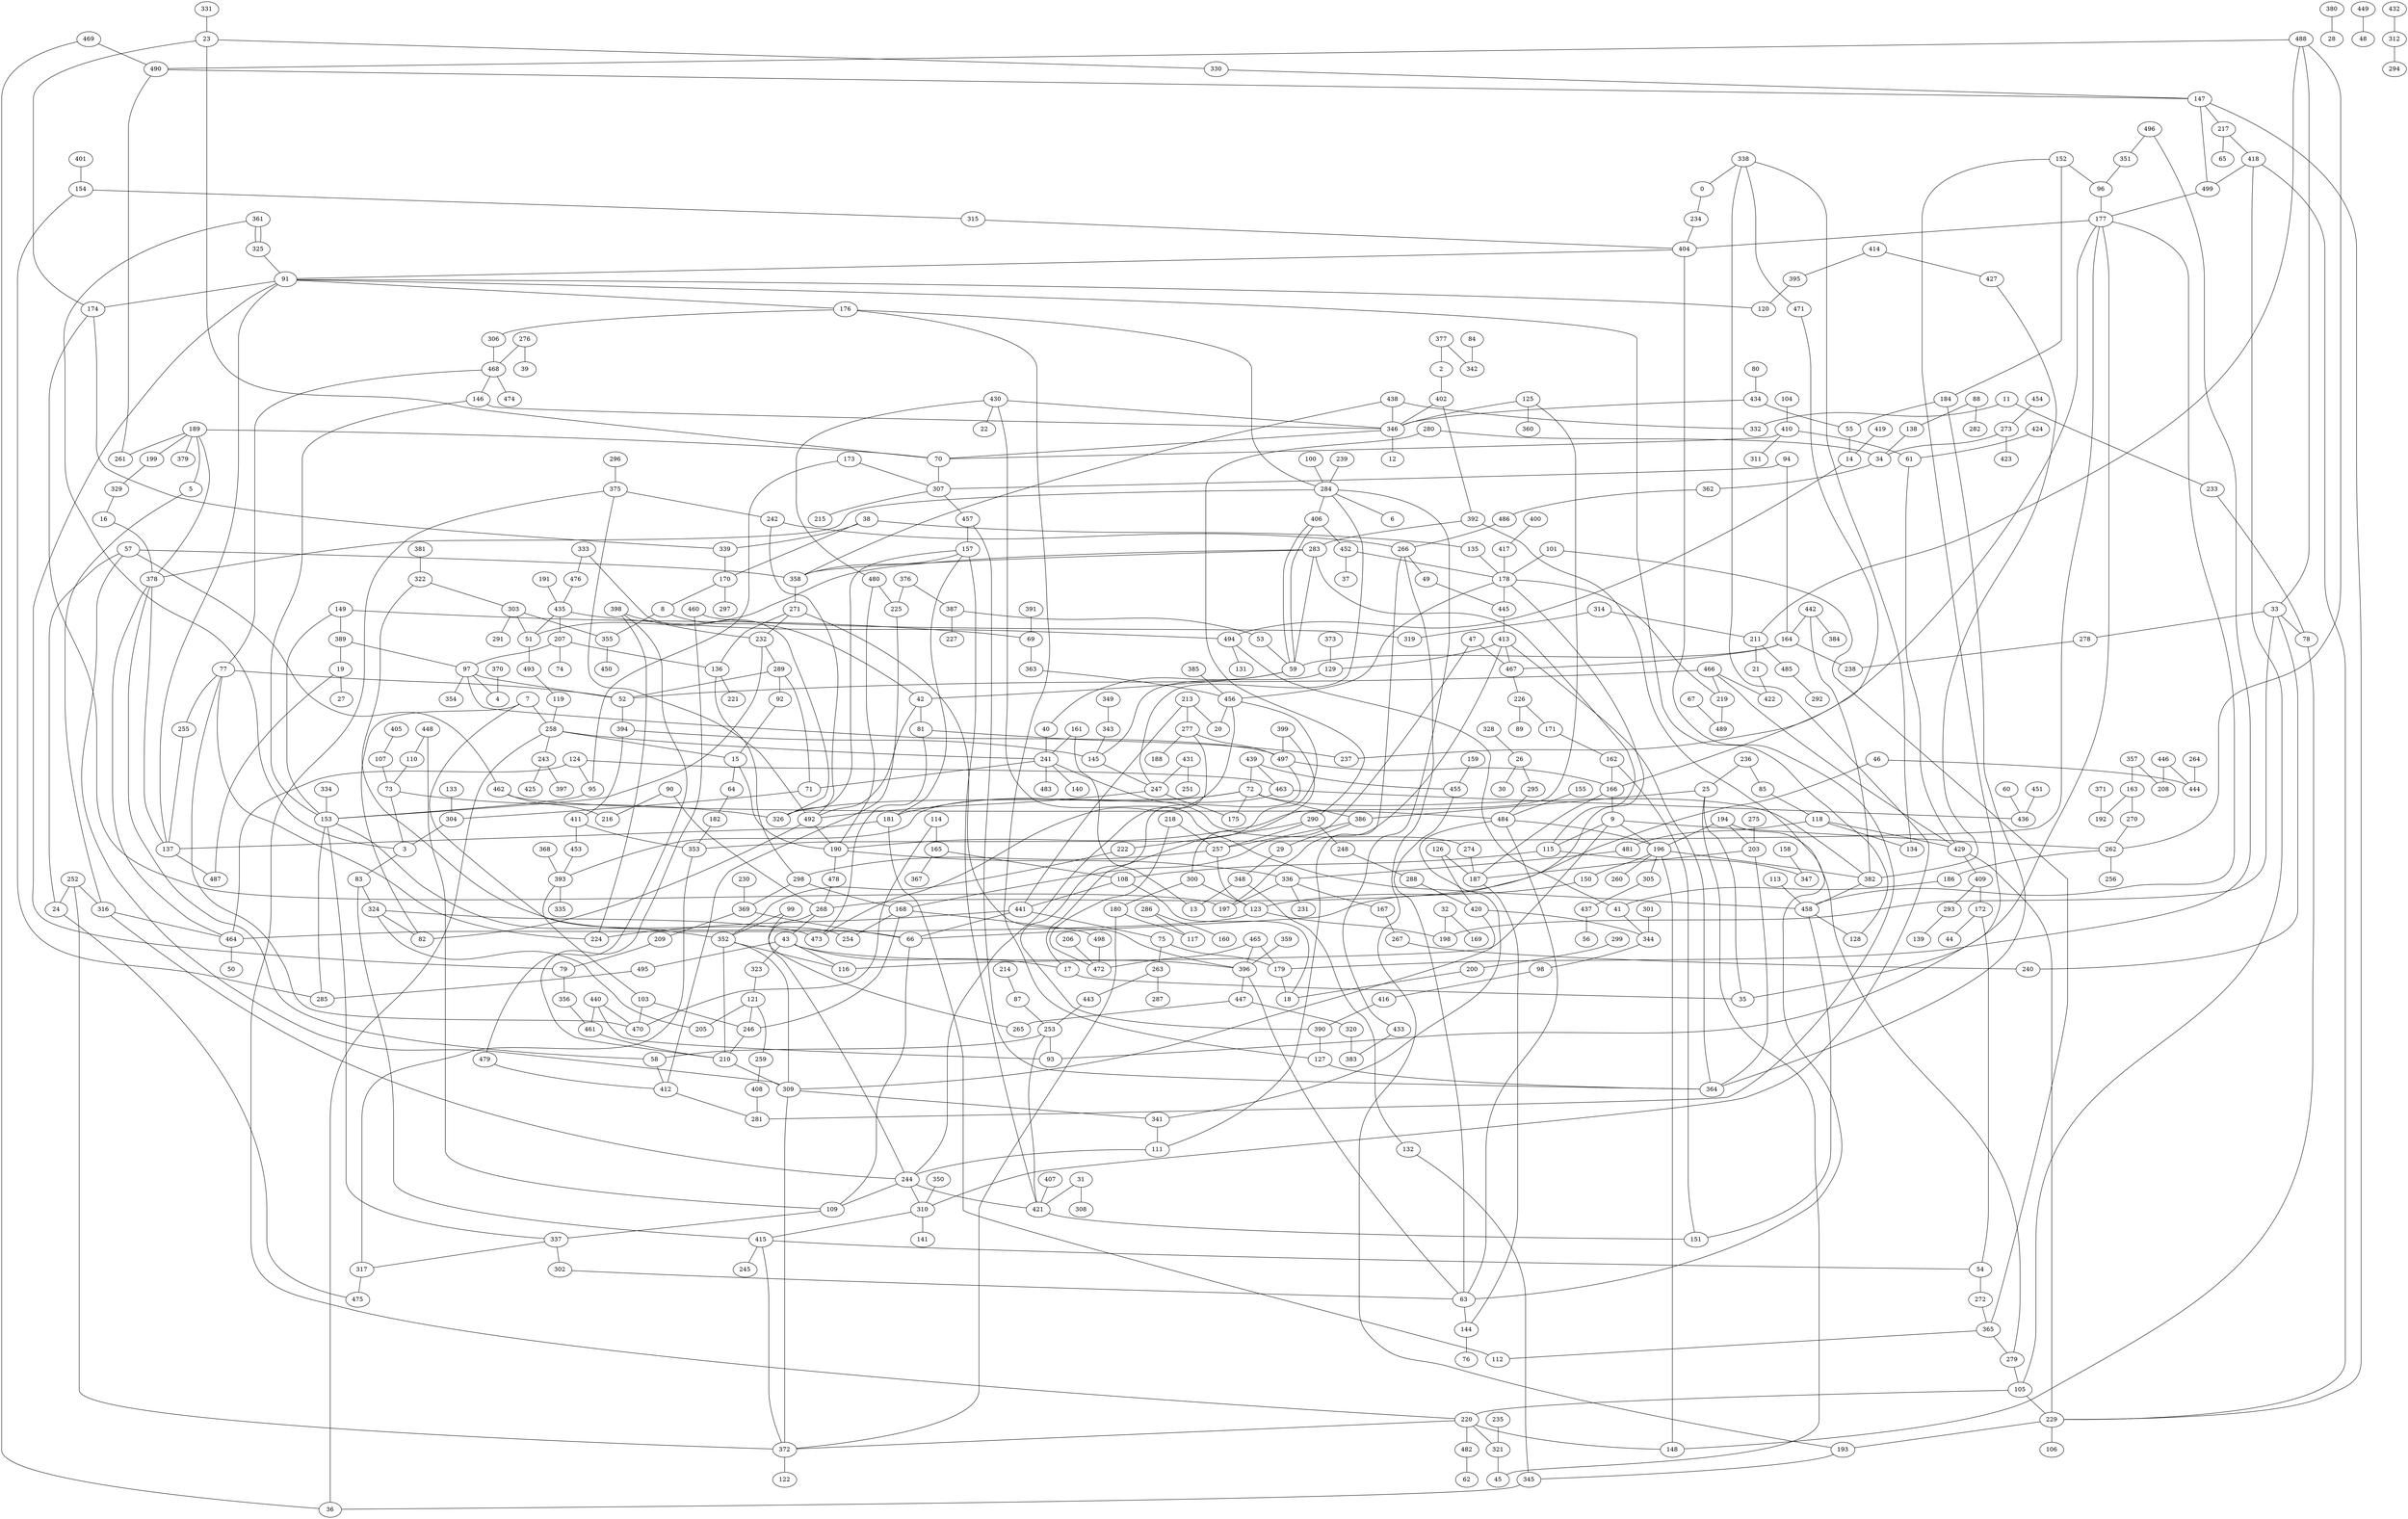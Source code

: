graph{
490 -- 261;
124 -- 95;
8 -- 42;
392 -- 63;
258 -- 243;
324 -- 205;
496 -- 351;
484 -- 63;
362 -- 486;
125 -- 346;
420 -- 344;
194 -- 203;
498 -- 472;
404 -- 91;
380 -- 28;
72 -- 386;
105 -- 229;
346 -- 70;
132 -- 345;
389 -- 19;
59 -- 40;
181 -- 112;
23 -- 330;
446 -- 444;
91 -- 120;
33 -- 198;
375 -- 220;
414 -- 395;
149 -- 153;
484 -- 341;
23 -- 70;
330 -- 147;
378 -- 58;
161 -- 13;
290 -- 257;
412 -- 281;
163 -- 192;
85 -- 118;
417 -- 178;
177 -- 458;
217 -- 65;
438 -- 358;
258 -- 36;
135 -- 178;
124 -- 464;
439 -- 72;
110 -- 73;
88 -- 138;
497 -- 166;
31 -- 421;
322 -- 66;
314 -- 211;
66 -- 178;
51 -- 493;
15 -- 190;
357 -- 163;
71 -- 304;
493 -- 119;
439 -- 455;
334 -- 153;
329 -- 16;
33 -- 78;
98 -- 416;
211 -- 21;
299 -- 200;
391 -- 69;
411 -- 353;
253 -- 93;
284 -- 6;
174 -- 339;
400 -- 417;
321 -- 45;
180 -- 372;
196 -- 305;
348 -- 13;
66 -- 109;
147 -- 217;
449 -- 48;
434 -- 55;
252 -- 316;
325 -- 361;
421 -- 151;
382 -- 458;
469 -- 490;
101 -- 365;
243 -- 425;
57 -- 24;
494 -- 131;
123 -- 464;
38 -- 170;
325 -- 91;
200 -- 18;
84 -- 342;
97 -- 354;
276 -- 468;
210 -- 309;
237 -- 177;
14 -- 494;
177 -- 353;
296 -- 375;
273 -- 34;
154 -- 315;
369 -- 66;
267 -- 240;
226 -- 171;
239 -- 284;
99 -- 265;
286 -- 160;
203 -- 187;
38 -- 135;
157 -- 358;
272 -- 365;
58 -- 412;
466 -- 52;
363 -- 456;
220 -- 482;
344 -- 98;
263 -- 443;
197 -- 174;
365 -- 279;
453 -- 393;
81 -- 473;
125 -- 190;
213 -- 20;
283 -- 358;
111 -- 244;
364 -- 413;
405 -- 107;
91 -- 174;
496 -- 179;
244 -- 310;
368 -- 393;
153 -- 337;
100 -- 284;
274 -- 187;
33 -- 278;
189 -- 378;
88 -- 282;
7 -- 258;
7 -- 254;
468 -- 77;
352 -- 210;
441 -- 75;
495 -- 285;
144 -- 76;
146 -- 153;
310 -- 141;
253 -- 421;
323 -- 121;
190 -- 478;
445 -- 413;
350 -- 310;
440 -- 93;
322 -- 303;
331 -- 23;
9 -- 116;
59 -- 406;
170 -- 297;
80 -- 434;
424 -- 61;
431 -- 251;
431 -- 247;
492 -- 82;
79 -- 356;
361 -- 3;
273 -- 423;
162 -- 166;
315 -- 404;
209 -- 79;
57 -- 358;
5 -- 316;
43 -- 396;
279 -- 105;
72 -- 181;
181 -- 137;
399 -- 497;
301 -- 344;
121 -- 259;
189 -- 379;
72 -- 382;
455 -- 63;
236 -- 85;
157 -- 421;
60 -- 436;
370 -- 4;
271 -- 396;
108 -- 441;
284 -- 406;
410 -- 61;
178 -- 445;
456 -- 20;
255 -- 137;
77 -- 52;
355 -- 450;
392 -- 283;
469 -- 36;
103 -- 246;
155 -- 484;
339 -- 170;
32 -- 198;
232 -- 153;
78 -- 148;
284 -- 433;
67 -- 489;
242 -- 266;
99 -- 352;
447 -- 265;
490 -- 147;
441 -- 66;
387 -- 53;
233 -- 78;
466 -- 429;
97 -- 52;
462 -- 216;
303 -- 291;
324 -- 473;
97 -- 497;
163 -- 270;
378 -- 137;
373 -- 129;
191 -- 435;
413 -- 129;
73 -- 3;
284 -- 247;
230 -- 369;
492 -- 190;
259 -- 408;
146 -- 346;
303 -- 51;
414 -- 427;
488 -- 262;
324 -- 82;
150 -- 123;
419 -- 14;
83 -- 324;
218 -- 257;
435 -- 494;
413 -- 197;
213 -- 277;
409 -- 293;
158 -- 347;
418 -- 105;
107 -- 73;
96 -- 177;
157 -- 181;
246 -- 210;
105 -- 220;
485 -- 292;
247 -- 492;
42 -- 492;
375 -- 242;
358 -- 271;
337 -- 317;
167 -- 267;
448 -- 110;
461 -- 210;
280 -- 290;
289 -- 92;
434 -- 346;
429 -- 409;
247 -- 175;
236 -- 25;
253 -- 58;
40 -- 241;
270 -- 262;
289 -- 71;
468 -- 146;
406 -- 59;
189 -- 261;
243 -- 397;
316 -- 464;
298 -- 369;
352 -- 116;
283 -- 115;
398 -- 224;
478 -- 268;
430 -- 458;
278 -- 238;
361 -- 325;
19 -- 27;
203 -- 364;
186 -- 41;
433 -- 383;
336 -- 231;
57 -- 309;
456 -- 17;
443 -- 253;
399 -- 300;
447 -- 320;
207 -- 97;
176 -- 306;
346 -- 12;
0 -- 234;
173 -- 307;
46 -- 444;
104 -- 410;
43 -- 323;
33 -- 240;
408 -- 281;
218 -- 472;
147 -- 499;
49 -- 445;
357 -- 208;
81 -- 237;
9 -- 115;
372 -- 122;
467 -- 226;
55 -- 14;
343 -- 145;
133 -- 304;
398 -- 479;
95 -- 153;
464 -- 50;
277 -- 244;
268 -- 244;
113 -- 458;
177 -- 404;
79 -- 91;
229 -- 418;
187 -- 144;
476 -- 435;
378 -- 464;
386 -- 29;
312 -- 294;
91 -- 176;
429 -- 229;
168 -- 246;
289 -- 52;
43 -- 116;
427 -- 382;
21 -- 422;
63 -- 144;
480 -- 225;
168 -- 498;
119 -- 258;
458 -- 128;
207 -- 136;
284 -- 378;
300 -- 123;
257 -- 123;
138 -- 34;
415 -- 245;
376 -- 387;
196 -- 260;
387 -- 227;
418 -- 499;
193 -- 345;
375 -- 492;
463 -- 393;
94 -- 164;
226 -- 89;
481 -- 336;
125 -- 360;
153 -- 285;
389 -- 97;
118 -- 481;
396 -- 447;
166 -- 187;
310 -- 415;
452 -- 37;
488 -- 33;
454 -- 273;
114 -- 470;
341 -- 111;
458 -- 151;
229 -- 147;
127 -- 364;
452 -- 178;
26 -- 30;
189 -- 5;
446 -- 208;
115 -- 347;
305 -- 437;
77 -- 224;
52 -- 394;
463 -- 436;
283 -- 51;
298 -- 168;
376 -- 225;
159 -- 455;
338 -- 134;
479 -- 412;
69 -- 363;
129 -- 145;
439 -- 463;
420 -- 309;
77 -- 255;
164 -- 238;
97 -- 4;
264 -- 444;
257 -- 298;
42 -- 81;
241 -- 140;
54 -- 272;
170 -- 8;
152 -- 93;
435 -- 51;
442 -- 382;
173 -- 95;
430 -- 480;
336 -- 197;
164 -- 467;
248 -- 288;
377 -- 2;
196 -- 150;
338 -- 0;
275 -- 203;
271 -- 232;
121 -- 246;
430 -- 346;
2 -- 402;
286 -- 117;
196 -- 382;
171 -- 162;
137 -- 487;
136 -- 298;
123 -- 198;
466 -- 219;
126 -- 187;
252 -- 24;
31 -- 308;
149 -- 69;
11 -- 233;
73 -- 326;
277 -- 188;
393 -- 335;
34 -- 362;
488 -- 211;
407 -- 421;
38 -- 339;
225 -- 412;
442 -- 384;
283 -- 59;
90 -- 216;
266 -- 49;
338 -- 310;
94 -- 307;
258 -- 241;
266 -- 111;
124 -- 463;
47 -- 467;
398 -- 232;
430 -- 22;
166 -- 9;
280 -- 34;
59 -- 42;
402 -- 392;
211 -- 485;
25 -- 386;
165 -- 367;
266 -- 193;
465 -- 396;
154 -- 285;
262 -- 256;
295 -- 484;
118 -- 429;
162 -- 151;
220 -- 372;
152 -- 96;
16 -- 378;
184 -- 364;
309 -- 372;
136 -- 221;
465 -- 472;
394 -- 411;
43 -- 495;
268 -- 43;
457 -- 157;
164 -- 59;
126 -- 420;
359 -- 396;
189 -- 70;
288 -- 420;
451 -- 436;
213 -- 441;
395 -- 120;
194 -- 279;
480 -- 190;
206 -- 472;
25 -- 45;
365 -- 112;
189 -- 199;
484 -- 196;
276 -- 39;
149 -- 389;
356 -- 461;
457 -- 364;
456 -- 473;
24 -- 475;
214 -- 87;
437 -- 56;
432 -- 312;
435 -- 207;
337 -- 302;
145 -- 247;
72 -- 175;
499 -- 177;
333 -- 326;
468 -- 474;
460 -- 210;
182 -- 353;
9 -- 196;
176 -- 127;
462 -- 484;
244 -- 421;
394 -- 145;
385 -- 456;
393 -- 103;
137 -- 91;
262 -- 186;
411 -- 453;
7 -- 82;
409 -- 172;
497 -- 390;
263 -- 287;
448 -- 109;
345 -- 36;
168 -- 254;
317 -- 475;
258 -- 15;
9 -- 262;
232 -- 289;
351 -- 96;
293 -- 139;
242 -- 492;
307 -- 457;
352 -- 309;
172 -- 54;
290 -- 248;
46 -- 268;
241 -- 71;
415 -- 54;
29 -- 348;
194 -- 196;
43 -- 17;
416 -- 390;
371 -- 192;
415 -- 372;
220 -- 148;
184 -- 55;
369 -- 209;
87 -- 253;
229 -- 193;
128 -- 91;
108 -- 18;
219 -- 489;
207 -- 74;
53 -- 59;
179 -- 18;
15 -- 64;
178 -- 219;
482 -- 62;
11 -- 332;
32 -- 169;
72 -- 326;
320 -- 383;
486 -- 266;
404 -- 281;
390 -- 127;
302 -- 63;
235 -- 321;
3 -- 83;
304 -- 3;
220 -- 321;
442 -- 164;
333 -- 476;
277 -- 497;
300 -- 180;
328 -- 26;
199 -- 329;
396 -- 63;
196 -- 148;
176 -- 284;
172 -- 44;
75 -- 179;
471 -- 166;
177 -- 35;
229 -- 106;
83 -- 415;
161 -- 241;
401 -- 154;
222 -- 352;
413 -- 467;
165 -- 108;
386 -- 257;
338 -- 471;
70 -- 307;
377 -- 342;
115 -- 108;
157 -- 326;
75 -- 263;
57 -- 462;
307 -- 215;
309 -- 341;
271 -- 136;
90 -- 268;
41 -- 344;
314 -- 319;
64 -- 182;
316 -- 244;
47 -- 168;
353 -- 317;
17 -- 35;
410 -- 70;
440 -- 461;
180 -- 117;
440 -- 470;
190 -- 336;
25 -- 35;
336 -- 167;
381 -- 322;
290 -- 222;
494 -- 41;
441 -- 224;
101 -- 178;
406 -- 452;
244 -- 109;
241 -- 274;
153 -- 352;
466 -- 422;
348 -- 132;
121 -- 205;
178 -- 456;
103 -- 470;
234 -- 404;
109 -- 337;
152 -- 184;
460 -- 319;
306 -- 468;
77 -- 470;
438 -- 346;
26 -- 295;
92 -- 15;
465 -- 179;
217 -- 418;
438 -- 332;
349 -- 343;
241 -- 483;
19 -- 487;
402 -- 346;
8 -- 355;
488 -- 490;
23 -- 174;
114 -- 165;
410 -- 311;
61 -- 429;
252 -- 372;
303 -- 355;
118 -- 134;
}
